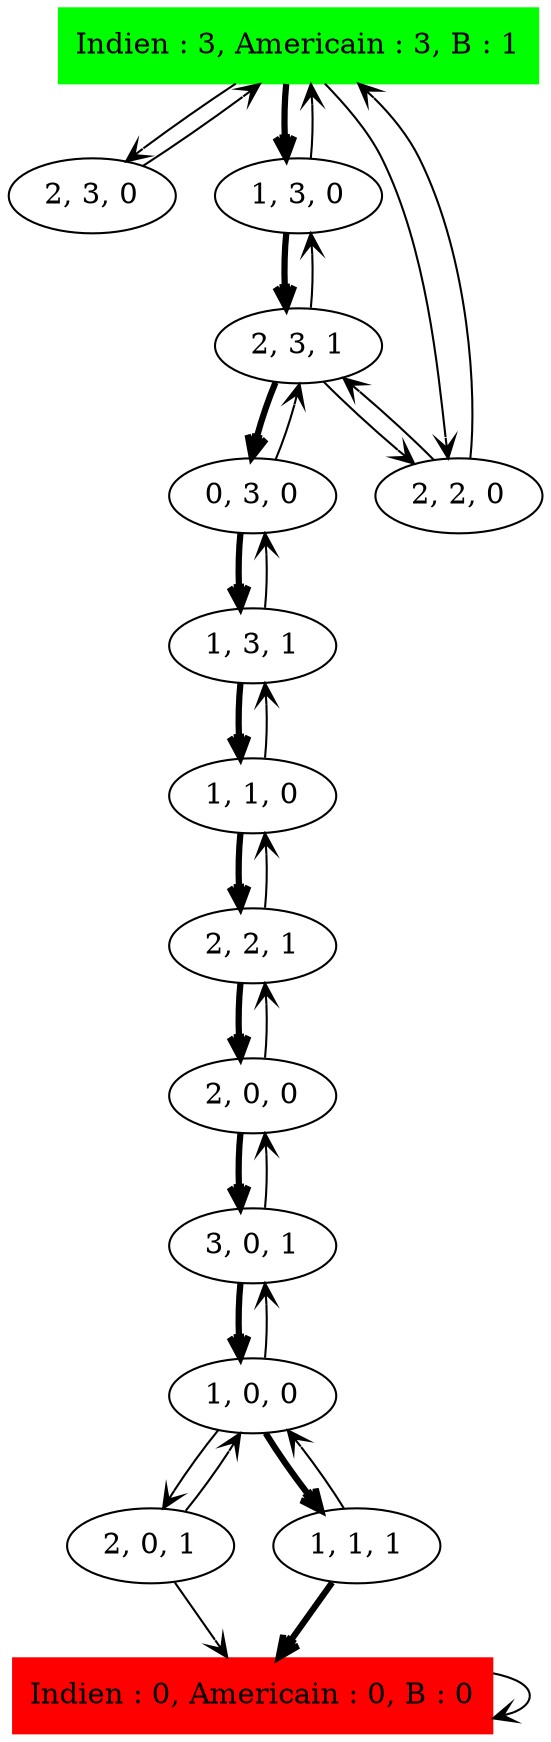 digraph Indien_Americains_Sol_ {
	initial [label="Indien : 3, Americain : 3, B : 1" color=green shape=box style=filled]
	final [label="Indien : 0, Americain : 0, B : 0" color=red shape=box style=filled]
	initial -> "2, 3, 0" [arrowhead=open]
	initial -> "1, 3, 0" [arrowhead=open penwidth=3]
	initial -> "2, 2, 0" [arrowhead=open]
	"2, 2, 0" -> initial [arrowhead=open]
	"2, 2, 0" -> "2, 3, 1" [arrowhead=open]
	"2, 3, 1" -> "1, 3, 0" [arrowhead=open]
	"2, 3, 1" -> "0, 3, 0" [arrowhead=open penwidth=3]
	"2, 3, 1" -> "2, 2, 0" [arrowhead=open]
	"0, 3, 0" -> "1, 3, 1" [arrowhead=open penwidth=3]
	"0, 3, 0" -> "2, 3, 1" [arrowhead=open]
	"1, 3, 1" -> "0, 3, 0" [arrowhead=open]
	"1, 3, 1" -> "1, 1, 0" [arrowhead=open penwidth=3]
	"1, 1, 0" -> "2, 2, 1" [arrowhead=open penwidth=3]
	"1, 1, 0" -> "1, 3, 1" [arrowhead=open]
	"2, 2, 1" -> "1, 1, 0" [arrowhead=open]
	"2, 2, 1" -> "2, 0, 0" [arrowhead=open penwidth=3]
	"2, 0, 0" -> "3, 0, 1" [arrowhead=open penwidth=3]
	"2, 0, 0" -> "2, 2, 1" [arrowhead=open]
	"3, 0, 1" -> "2, 0, 0" [arrowhead=open]
	"3, 0, 1" -> "1, 0, 0" [arrowhead=open penwidth=3]
	"1, 0, 0" -> "2, 0, 1" [arrowhead=open]
	"1, 0, 0" -> "3, 0, 1" [arrowhead=open]
	"1, 0, 0" -> "1, 1, 1" [arrowhead=open penwidth=3]
	"1, 1, 1" -> final [arrowhead=open penwidth=3]
	"1, 1, 1" -> "1, 0, 0" [arrowhead=open]
	final -> final [arrowhead=open]
	"2, 0, 1" -> "1, 0, 0" [arrowhead=open]
	"2, 0, 1" -> final [arrowhead=open]
	"1, 3, 0" -> "2, 3, 1" [arrowhead=open penwidth=3]
	"1, 3, 0" -> initial [arrowhead=open]
	"2, 3, 0" -> initial [arrowhead=open]
}
